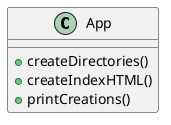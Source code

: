 @startuml
'https://plantuml.com/class-diagram

class App {
+createDirectories()
+createIndexHTML()
+printCreations()
}

@enduml